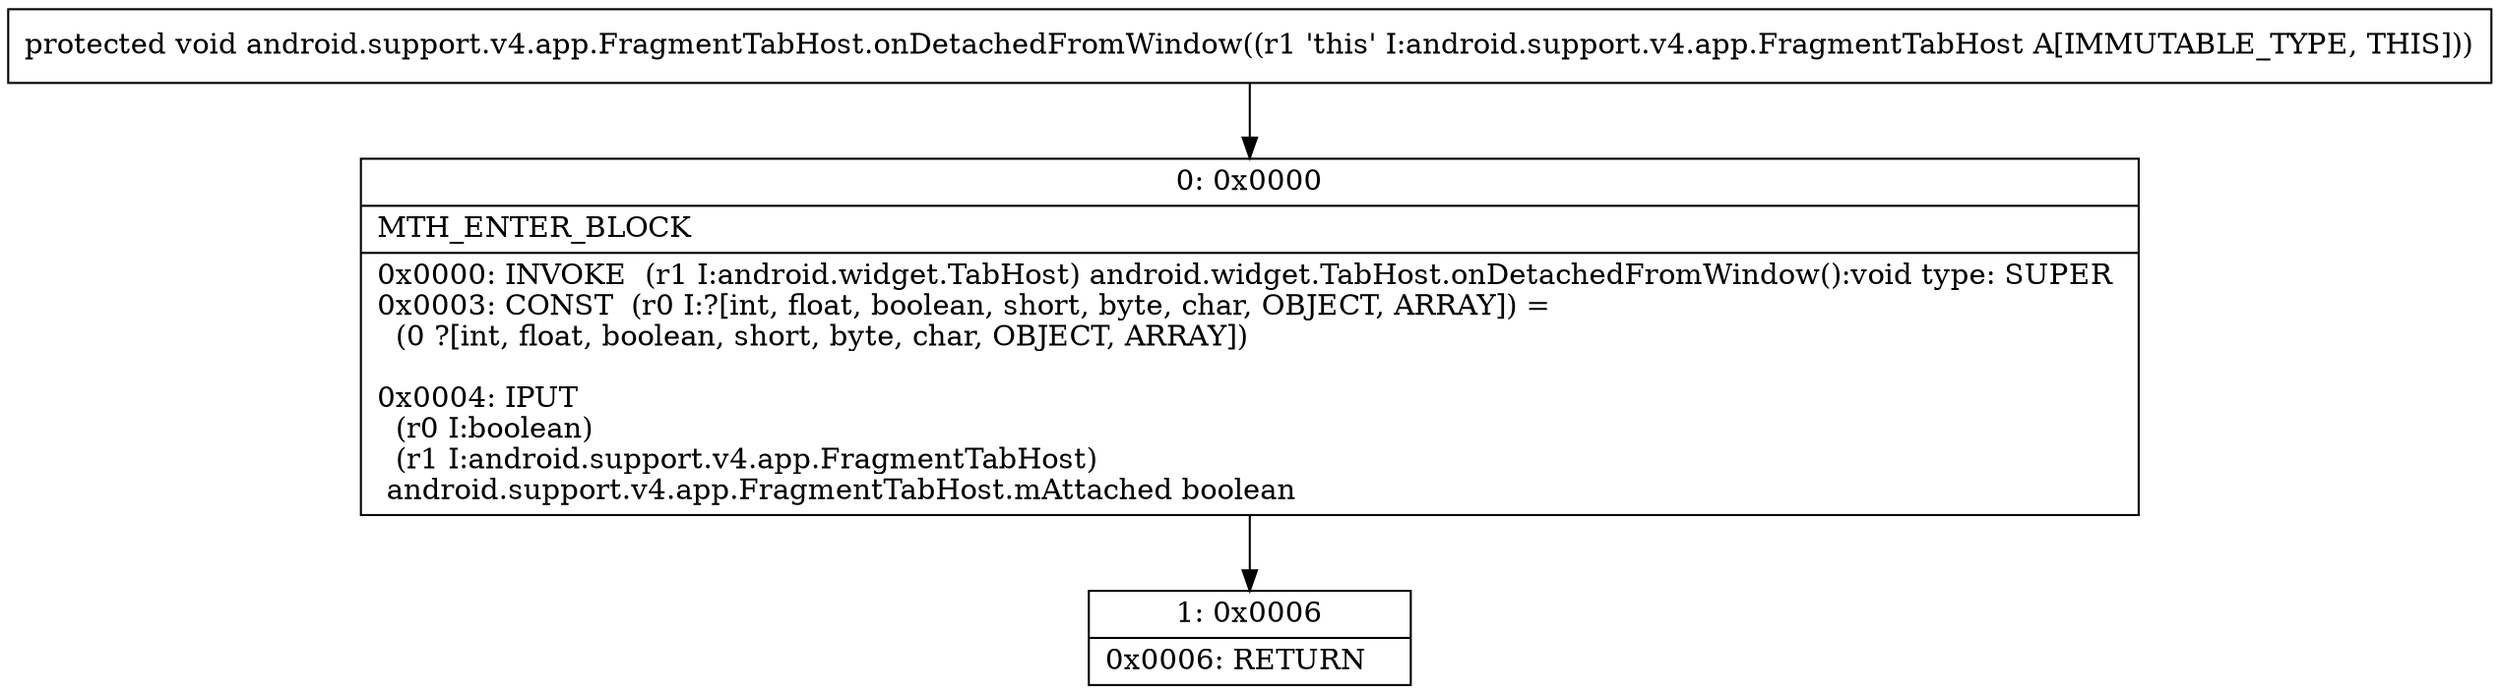 digraph "CFG forandroid.support.v4.app.FragmentTabHost.onDetachedFromWindow()V" {
Node_0 [shape=record,label="{0\:\ 0x0000|MTH_ENTER_BLOCK\l|0x0000: INVOKE  (r1 I:android.widget.TabHost) android.widget.TabHost.onDetachedFromWindow():void type: SUPER \l0x0003: CONST  (r0 I:?[int, float, boolean, short, byte, char, OBJECT, ARRAY]) = \l  (0 ?[int, float, boolean, short, byte, char, OBJECT, ARRAY])\l \l0x0004: IPUT  \l  (r0 I:boolean)\l  (r1 I:android.support.v4.app.FragmentTabHost)\l android.support.v4.app.FragmentTabHost.mAttached boolean \l}"];
Node_1 [shape=record,label="{1\:\ 0x0006|0x0006: RETURN   \l}"];
MethodNode[shape=record,label="{protected void android.support.v4.app.FragmentTabHost.onDetachedFromWindow((r1 'this' I:android.support.v4.app.FragmentTabHost A[IMMUTABLE_TYPE, THIS])) }"];
MethodNode -> Node_0;
Node_0 -> Node_1;
}

